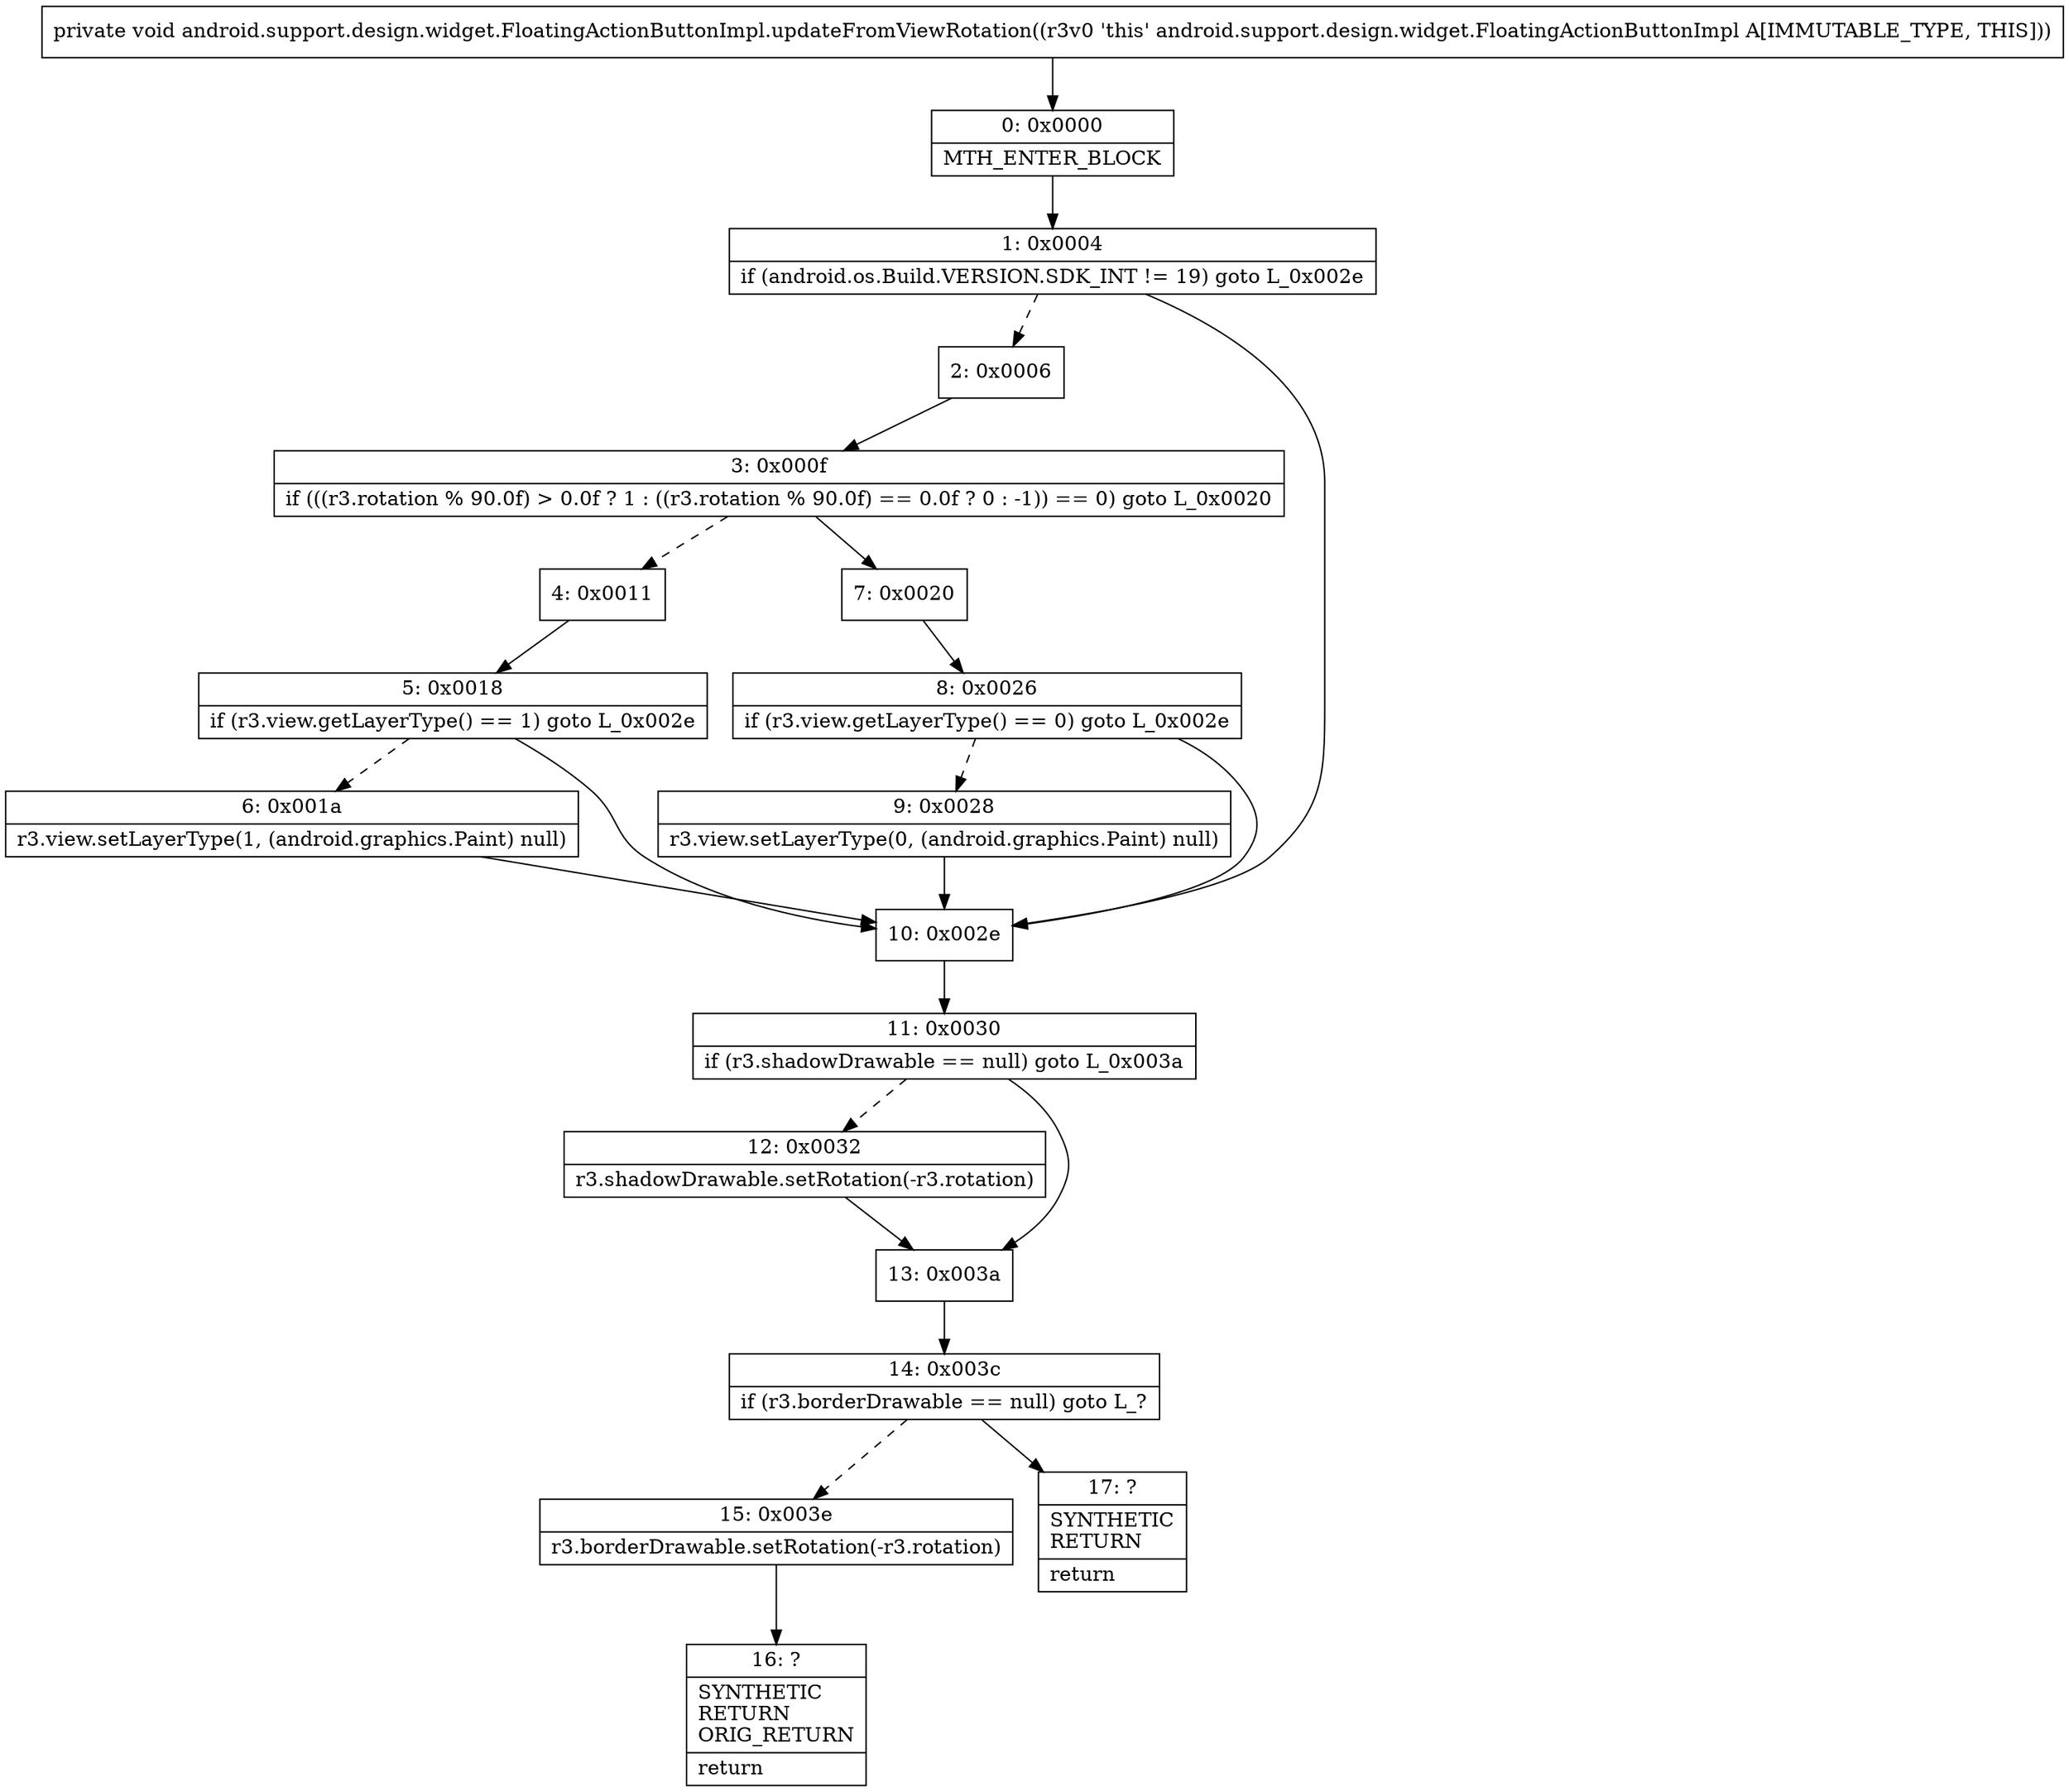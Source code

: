 digraph "CFG forandroid.support.design.widget.FloatingActionButtonImpl.updateFromViewRotation()V" {
Node_0 [shape=record,label="{0\:\ 0x0000|MTH_ENTER_BLOCK\l}"];
Node_1 [shape=record,label="{1\:\ 0x0004|if (android.os.Build.VERSION.SDK_INT != 19) goto L_0x002e\l}"];
Node_2 [shape=record,label="{2\:\ 0x0006}"];
Node_3 [shape=record,label="{3\:\ 0x000f|if (((r3.rotation % 90.0f) \> 0.0f ? 1 : ((r3.rotation % 90.0f) == 0.0f ? 0 : \-1)) == 0) goto L_0x0020\l}"];
Node_4 [shape=record,label="{4\:\ 0x0011}"];
Node_5 [shape=record,label="{5\:\ 0x0018|if (r3.view.getLayerType() == 1) goto L_0x002e\l}"];
Node_6 [shape=record,label="{6\:\ 0x001a|r3.view.setLayerType(1, (android.graphics.Paint) null)\l}"];
Node_7 [shape=record,label="{7\:\ 0x0020}"];
Node_8 [shape=record,label="{8\:\ 0x0026|if (r3.view.getLayerType() == 0) goto L_0x002e\l}"];
Node_9 [shape=record,label="{9\:\ 0x0028|r3.view.setLayerType(0, (android.graphics.Paint) null)\l}"];
Node_10 [shape=record,label="{10\:\ 0x002e}"];
Node_11 [shape=record,label="{11\:\ 0x0030|if (r3.shadowDrawable == null) goto L_0x003a\l}"];
Node_12 [shape=record,label="{12\:\ 0x0032|r3.shadowDrawable.setRotation(\-r3.rotation)\l}"];
Node_13 [shape=record,label="{13\:\ 0x003a}"];
Node_14 [shape=record,label="{14\:\ 0x003c|if (r3.borderDrawable == null) goto L_?\l}"];
Node_15 [shape=record,label="{15\:\ 0x003e|r3.borderDrawable.setRotation(\-r3.rotation)\l}"];
Node_16 [shape=record,label="{16\:\ ?|SYNTHETIC\lRETURN\lORIG_RETURN\l|return\l}"];
Node_17 [shape=record,label="{17\:\ ?|SYNTHETIC\lRETURN\l|return\l}"];
MethodNode[shape=record,label="{private void android.support.design.widget.FloatingActionButtonImpl.updateFromViewRotation((r3v0 'this' android.support.design.widget.FloatingActionButtonImpl A[IMMUTABLE_TYPE, THIS])) }"];
MethodNode -> Node_0;
Node_0 -> Node_1;
Node_1 -> Node_2[style=dashed];
Node_1 -> Node_10;
Node_2 -> Node_3;
Node_3 -> Node_4[style=dashed];
Node_3 -> Node_7;
Node_4 -> Node_5;
Node_5 -> Node_6[style=dashed];
Node_5 -> Node_10;
Node_6 -> Node_10;
Node_7 -> Node_8;
Node_8 -> Node_9[style=dashed];
Node_8 -> Node_10;
Node_9 -> Node_10;
Node_10 -> Node_11;
Node_11 -> Node_12[style=dashed];
Node_11 -> Node_13;
Node_12 -> Node_13;
Node_13 -> Node_14;
Node_14 -> Node_15[style=dashed];
Node_14 -> Node_17;
Node_15 -> Node_16;
}

